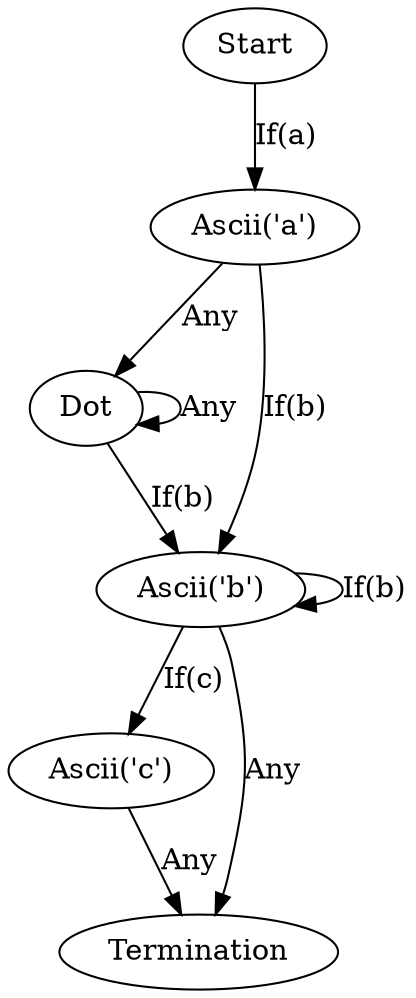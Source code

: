 digraph FSM {
node0 [label="Start"];
node0 -> node1 [label="If(a)"];
node1 [label="Ascii('a')"];
node1 -> node2 [label="Any"];
node1 -> node3 [label="If(b)"];
node2 [label="Dot"];
node2 -> node2 [label="Any"];
node2 -> node3 [label="If(b)"];
node3 [label="Ascii('b')"];
node3 -> node3 [label="If(b)"];
node3 -> node4 [label="If(c)"];
node3 -> node5 [label="Any"];
node4 [label="Ascii('c')"];
node4 -> node5 [label="Any"];
node5 [label="Termination"];
}